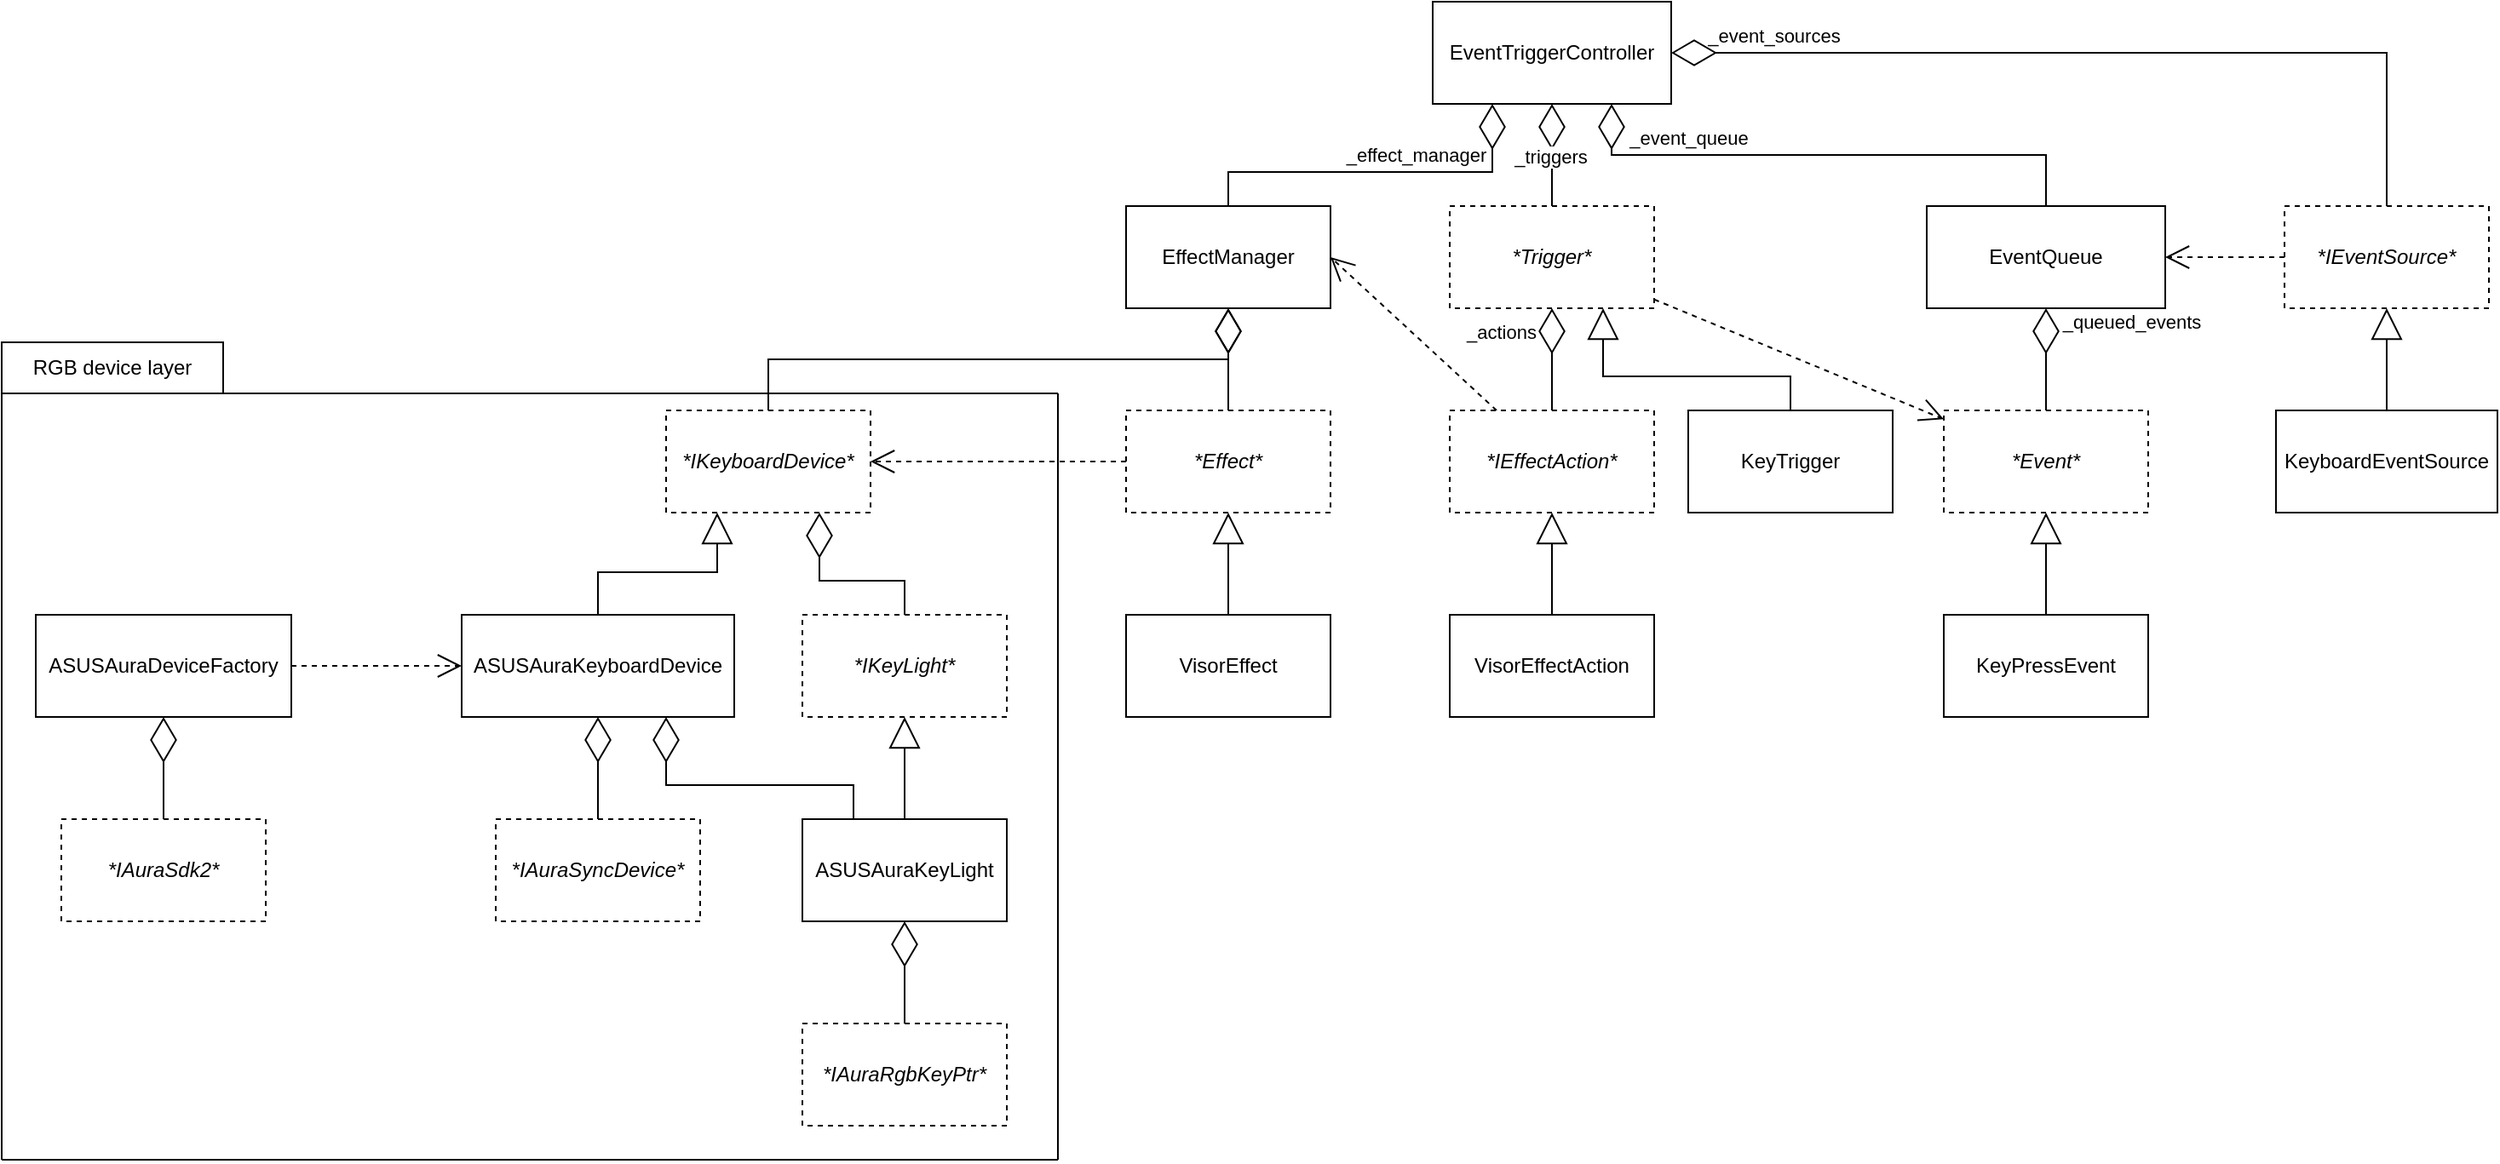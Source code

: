 <mxfile>
    <diagram id="AueIipxXDHRNgY1_ofu0" name="Page-1">
        <mxGraphModel dx="1950" dy="800" grid="1" gridSize="10" guides="1" tooltips="1" connect="1" arrows="1" fold="1" page="1" pageScale="1" pageWidth="827" pageHeight="1169" background="none" math="0" shadow="0">
            <root>
                <mxCell id="0"/>
                <mxCell id="1" parent="0"/>
                <mxCell id="3rFI3ZTtA5eLDSJeGrYG-3" style="edgeStyle=orthogonalEdgeStyle;rounded=0;orthogonalLoop=1;jettySize=auto;html=1;entryX=0.5;entryY=0;entryDx=0;entryDy=0;endArrow=none;endFill=0;startArrow=block;startFill=0;startSize=16;exitX=0.25;exitY=1;exitDx=0;exitDy=0;" parent="1" source="3rFI3ZTtA5eLDSJeGrYG-1" target="3rFI3ZTtA5eLDSJeGrYG-2" edge="1">
                    <mxGeometry relative="1" as="geometry"/>
                </mxCell>
                <mxCell id="3rFI3ZTtA5eLDSJeGrYG-13" style="edgeStyle=orthogonalEdgeStyle;rounded=0;orthogonalLoop=1;jettySize=auto;html=1;entryX=0.5;entryY=0;entryDx=0;entryDy=0;startArrow=diamondThin;startFill=0;endArrow=none;endFill=0;startSize=24;endSize=12;exitX=0.75;exitY=1;exitDx=0;exitDy=0;" parent="1" source="3rFI3ZTtA5eLDSJeGrYG-1" target="3rFI3ZTtA5eLDSJeGrYG-12" edge="1">
                    <mxGeometry relative="1" as="geometry"/>
                </mxCell>
                <mxCell id="3rFI3ZTtA5eLDSJeGrYG-1" value="*IKeyboardDevice*" style="rounded=0;whiteSpace=wrap;html=1;dashed=1;fontStyle=2" parent="1" vertex="1">
                    <mxGeometry x="330" y="360" width="120" height="60" as="geometry"/>
                </mxCell>
                <mxCell id="3rFI3ZTtA5eLDSJeGrYG-10" style="edgeStyle=orthogonalEdgeStyle;rounded=0;orthogonalLoop=1;jettySize=auto;html=1;entryX=0.5;entryY=0;entryDx=0;entryDy=0;startArrow=diamondThin;startFill=0;endArrow=none;endFill=0;startSize=24;endSize=12;" parent="1" source="3rFI3ZTtA5eLDSJeGrYG-2" target="3rFI3ZTtA5eLDSJeGrYG-9" edge="1">
                    <mxGeometry relative="1" as="geometry"/>
                </mxCell>
                <mxCell id="3rFI3ZTtA5eLDSJeGrYG-29" style="edgeStyle=orthogonalEdgeStyle;rounded=0;jumpStyle=none;orthogonalLoop=1;jettySize=auto;html=1;exitX=0.75;exitY=1;exitDx=0;exitDy=0;entryX=0.25;entryY=0;entryDx=0;entryDy=0;startArrow=diamondThin;startFill=0;endArrow=none;endFill=0;startSize=24;endSize=12;" parent="1" source="3rFI3ZTtA5eLDSJeGrYG-2" target="3rFI3ZTtA5eLDSJeGrYG-14" edge="1">
                    <mxGeometry relative="1" as="geometry"/>
                </mxCell>
                <mxCell id="3rFI3ZTtA5eLDSJeGrYG-2" value="ASUSAuraKeyboardDevice" style="rounded=0;whiteSpace=wrap;html=1;align=center;" parent="1" vertex="1">
                    <mxGeometry x="210" y="480" width="160" height="60" as="geometry"/>
                </mxCell>
                <mxCell id="3rFI3ZTtA5eLDSJeGrYG-5" style="edgeStyle=orthogonalEdgeStyle;rounded=0;orthogonalLoop=1;jettySize=auto;html=1;exitX=1;exitY=0.5;exitDx=0;exitDy=0;entryX=0;entryY=0.5;entryDx=0;entryDy=0;startArrow=none;startFill=0;endArrow=open;endFill=0;startSize=16;dashed=1;endSize=12;" parent="1" source="3rFI3ZTtA5eLDSJeGrYG-4" target="3rFI3ZTtA5eLDSJeGrYG-2" edge="1">
                    <mxGeometry relative="1" as="geometry"/>
                </mxCell>
                <mxCell id="3rFI3ZTtA5eLDSJeGrYG-7" style="edgeStyle=orthogonalEdgeStyle;rounded=0;orthogonalLoop=1;jettySize=auto;html=1;entryX=0.5;entryY=0;entryDx=0;entryDy=0;startArrow=diamondThin;startFill=0;endArrow=none;endFill=0;startSize=24;endSize=12;" parent="1" source="3rFI3ZTtA5eLDSJeGrYG-4" target="3rFI3ZTtA5eLDSJeGrYG-6" edge="1">
                    <mxGeometry relative="1" as="geometry"/>
                </mxCell>
                <mxCell id="3rFI3ZTtA5eLDSJeGrYG-4" value="ASUSAuraDeviceFactory" style="rounded=0;whiteSpace=wrap;html=1;" parent="1" vertex="1">
                    <mxGeometry x="-40" y="480" width="150" height="60" as="geometry"/>
                </mxCell>
                <mxCell id="3rFI3ZTtA5eLDSJeGrYG-6" value="*IAuraSdk2*" style="rounded=0;whiteSpace=wrap;html=1;dashed=1;fontStyle=2" parent="1" vertex="1">
                    <mxGeometry x="-25" y="600" width="120" height="60" as="geometry"/>
                </mxCell>
                <mxCell id="3rFI3ZTtA5eLDSJeGrYG-9" value="*IAuraSyncDevice*" style="rounded=0;whiteSpace=wrap;html=1;dashed=1;fontStyle=2" parent="1" vertex="1">
                    <mxGeometry x="230" y="600" width="120" height="60" as="geometry"/>
                </mxCell>
                <mxCell id="3rFI3ZTtA5eLDSJeGrYG-15" style="edgeStyle=orthogonalEdgeStyle;rounded=0;orthogonalLoop=1;jettySize=auto;html=1;entryX=0.5;entryY=0;entryDx=0;entryDy=0;startArrow=block;startFill=0;endArrow=none;endFill=0;startSize=16;endSize=12;" parent="1" source="3rFI3ZTtA5eLDSJeGrYG-12" target="3rFI3ZTtA5eLDSJeGrYG-14" edge="1">
                    <mxGeometry relative="1" as="geometry"/>
                </mxCell>
                <mxCell id="3rFI3ZTtA5eLDSJeGrYG-12" value="*IKeyLight*" style="rounded=0;whiteSpace=wrap;html=1;dashed=1;fontStyle=2" parent="1" vertex="1">
                    <mxGeometry x="410" y="480" width="120" height="60" as="geometry"/>
                </mxCell>
                <mxCell id="3rFI3ZTtA5eLDSJeGrYG-16" style="edgeStyle=orthogonalEdgeStyle;rounded=0;orthogonalLoop=1;jettySize=auto;html=1;startArrow=diamondThin;startFill=0;endArrow=none;endFill=0;startSize=24;endSize=12;entryX=0.5;entryY=0;entryDx=0;entryDy=0;" parent="1" source="3rFI3ZTtA5eLDSJeGrYG-14" target="3rFI3ZTtA5eLDSJeGrYG-17" edge="1">
                    <mxGeometry relative="1" as="geometry">
                        <mxPoint x="470" y="830" as="targetPoint"/>
                    </mxGeometry>
                </mxCell>
                <mxCell id="3rFI3ZTtA5eLDSJeGrYG-14" value="ASUSAuraKeyLight" style="rounded=0;whiteSpace=wrap;html=1;" parent="1" vertex="1">
                    <mxGeometry x="410" y="600" width="120" height="60" as="geometry"/>
                </mxCell>
                <mxCell id="3rFI3ZTtA5eLDSJeGrYG-17" value="*IAuraRgbKeyPtr*" style="rounded=0;whiteSpace=wrap;html=1;dashed=1;fontStyle=2" parent="1" vertex="1">
                    <mxGeometry x="410" y="720" width="120" height="60" as="geometry"/>
                </mxCell>
                <mxCell id="3rFI3ZTtA5eLDSJeGrYG-24" style="edgeStyle=orthogonalEdgeStyle;rounded=0;jumpStyle=none;orthogonalLoop=1;jettySize=auto;html=1;entryX=1;entryY=0.5;entryDx=0;entryDy=0;dashed=1;startArrow=none;startFill=0;endArrow=open;endFill=0;startSize=24;endSize=12;" parent="1" source="3rFI3ZTtA5eLDSJeGrYG-21" target="3rFI3ZTtA5eLDSJeGrYG-1" edge="1">
                    <mxGeometry relative="1" as="geometry"/>
                </mxCell>
                <mxCell id="3rFI3ZTtA5eLDSJeGrYG-28" style="edgeStyle=orthogonalEdgeStyle;rounded=0;jumpStyle=none;orthogonalLoop=1;jettySize=auto;html=1;exitX=0.5;exitY=1;exitDx=0;exitDy=0;entryX=0.5;entryY=0;entryDx=0;entryDy=0;startArrow=block;startFill=0;endArrow=none;endFill=0;startSize=16;endSize=12;" parent="1" source="3rFI3ZTtA5eLDSJeGrYG-21" target="3rFI3ZTtA5eLDSJeGrYG-22" edge="1">
                    <mxGeometry relative="1" as="geometry"/>
                </mxCell>
                <mxCell id="3rFI3ZTtA5eLDSJeGrYG-21" value="*Effect*" style="rounded=0;whiteSpace=wrap;html=1;dashed=1;fontStyle=2;" parent="1" vertex="1">
                    <mxGeometry x="600" y="360" width="120" height="60" as="geometry"/>
                </mxCell>
                <mxCell id="3rFI3ZTtA5eLDSJeGrYG-22" value="VisorEffect" style="rounded=0;whiteSpace=wrap;html=1;" parent="1" vertex="1">
                    <mxGeometry x="600" y="480" width="120" height="60" as="geometry"/>
                </mxCell>
                <mxCell id="3rFI3ZTtA5eLDSJeGrYG-31" style="edgeStyle=orthogonalEdgeStyle;rounded=0;jumpStyle=none;orthogonalLoop=1;jettySize=auto;html=1;entryX=0.5;entryY=0;entryDx=0;entryDy=0;startArrow=diamondThin;startFill=0;endArrow=none;endFill=0;startSize=24;endSize=12;exitX=0.5;exitY=1;exitDx=0;exitDy=0;" parent="1" source="3rFI3ZTtA5eLDSJeGrYG-30" target="3rFI3ZTtA5eLDSJeGrYG-1" edge="1">
                    <mxGeometry relative="1" as="geometry">
                        <Array as="points">
                            <mxPoint x="660" y="330"/>
                            <mxPoint x="390" y="330"/>
                        </Array>
                    </mxGeometry>
                </mxCell>
                <mxCell id="3rFI3ZTtA5eLDSJeGrYG-32" style="edgeStyle=orthogonalEdgeStyle;rounded=0;jumpStyle=none;orthogonalLoop=1;jettySize=auto;html=1;exitX=0.5;exitY=1;exitDx=0;exitDy=0;entryX=0.5;entryY=0;entryDx=0;entryDy=0;startArrow=diamondThin;startFill=0;endArrow=none;endFill=0;startSize=24;endSize=12;" parent="1" source="3rFI3ZTtA5eLDSJeGrYG-30" target="3rFI3ZTtA5eLDSJeGrYG-21" edge="1">
                    <mxGeometry relative="1" as="geometry">
                        <Array as="points">
                            <mxPoint x="660" y="350"/>
                            <mxPoint x="660" y="350"/>
                        </Array>
                    </mxGeometry>
                </mxCell>
                <mxCell id="3rFI3ZTtA5eLDSJeGrYG-30" value="EffectManager" style="rounded=0;whiteSpace=wrap;html=1;" parent="1" vertex="1">
                    <mxGeometry x="600" y="240" width="120" height="60" as="geometry"/>
                </mxCell>
                <mxCell id="24" style="edgeStyle=orthogonalEdgeStyle;html=1;entryX=0.5;entryY=0;entryDx=0;entryDy=0;startArrow=diamondThin;startFill=0;endArrow=none;endFill=0;endSize=24;startSize=24;rounded=0;exitX=0.25;exitY=1;exitDx=0;exitDy=0;" parent="1" source="23" target="3rFI3ZTtA5eLDSJeGrYG-30" edge="1">
                    <mxGeometry relative="1" as="geometry">
                        <mxPoint x="850" y="100" as="sourcePoint"/>
                        <Array as="points">
                            <mxPoint x="815" y="220"/>
                            <mxPoint x="660" y="220"/>
                        </Array>
                    </mxGeometry>
                </mxCell>
                <mxCell id="45" value="_effect_manager" style="edgeLabel;html=1;align=center;verticalAlign=middle;resizable=0;points=[];" vertex="1" connectable="0" parent="24">
                    <mxGeometry x="-0.228" y="-2" relative="1" as="geometry">
                        <mxPoint x="-2" y="-8" as="offset"/>
                    </mxGeometry>
                </mxCell>
                <mxCell id="32" style="edgeStyle=orthogonalEdgeStyle;rounded=0;html=1;exitX=1;exitY=0.5;exitDx=0;exitDy=0;entryX=0.5;entryY=0;entryDx=0;entryDy=0;startArrow=diamondThin;startFill=0;endArrow=none;endFill=0;startSize=24;endSize=24;" edge="1" parent="1" source="23" target="27">
                    <mxGeometry relative="1" as="geometry"/>
                </mxCell>
                <mxCell id="43" value="_event_sources" style="edgeLabel;html=1;align=center;verticalAlign=middle;resizable=0;points=[];" vertex="1" connectable="0" parent="32">
                    <mxGeometry x="-0.78" relative="1" as="geometry">
                        <mxPoint x="4" y="-10" as="offset"/>
                    </mxGeometry>
                </mxCell>
                <mxCell id="40" style="edgeStyle=orthogonalEdgeStyle;html=1;entryX=0.5;entryY=0;entryDx=0;entryDy=0;endArrow=none;endFill=0;startArrow=diamondThin;startFill=0;startSize=24;rounded=0;exitX=0.5;exitY=1;exitDx=0;exitDy=0;" edge="1" parent="1" source="49" target="39">
                    <mxGeometry relative="1" as="geometry">
                        <mxPoint x="1200" y="260" as="sourcePoint"/>
                    </mxGeometry>
                </mxCell>
                <mxCell id="44" value="_queued_events" style="edgeLabel;html=1;align=center;verticalAlign=middle;resizable=0;points=[];" vertex="1" connectable="0" parent="40">
                    <mxGeometry x="-0.535" y="-1" relative="1" as="geometry">
                        <mxPoint x="51" y="-6" as="offset"/>
                    </mxGeometry>
                </mxCell>
                <mxCell id="50" style="edgeStyle=orthogonalEdgeStyle;rounded=0;html=1;exitX=0.75;exitY=1;exitDx=0;exitDy=0;entryX=0.5;entryY=0;entryDx=0;entryDy=0;startArrow=diamondThin;startFill=0;endArrow=none;endFill=0;startSize=24;endSize=12;" edge="1" parent="1" source="23" target="49">
                    <mxGeometry relative="1" as="geometry"/>
                </mxCell>
                <mxCell id="51" value="_event_queue" style="edgeLabel;html=1;align=center;verticalAlign=middle;resizable=0;points=[];" vertex="1" connectable="0" parent="50">
                    <mxGeometry x="-0.405" y="1" relative="1" as="geometry">
                        <mxPoint x="-19" y="-9" as="offset"/>
                    </mxGeometry>
                </mxCell>
                <mxCell id="81" style="edgeStyle=orthogonalEdgeStyle;rounded=0;html=1;entryX=0.5;entryY=0;entryDx=0;entryDy=0;startArrow=diamondThin;startFill=0;endArrow=none;endFill=0;startSize=24;endSize=12;" edge="1" parent="1" source="23" target="33">
                    <mxGeometry relative="1" as="geometry"/>
                </mxCell>
                <mxCell id="82" value="_triggers" style="edgeLabel;html=1;align=center;verticalAlign=middle;resizable=0;points=[];" vertex="1" connectable="0" parent="81">
                    <mxGeometry x="0.681" y="-1" relative="1" as="geometry">
                        <mxPoint y="-20" as="offset"/>
                    </mxGeometry>
                </mxCell>
                <mxCell id="23" value="EventTriggerController" style="rounded=0;whiteSpace=wrap;html=1;" parent="1" vertex="1">
                    <mxGeometry x="780" y="120" width="140" height="60" as="geometry"/>
                </mxCell>
                <mxCell id="41" style="edgeStyle=none;rounded=0;html=1;exitX=0;exitY=0.5;exitDx=0;exitDy=0;entryX=1;entryY=0.5;entryDx=0;entryDy=0;startArrow=none;startFill=0;endArrow=open;endFill=0;startSize=24;endSize=12;dashed=1;" edge="1" parent="1" source="27" target="49">
                    <mxGeometry relative="1" as="geometry"/>
                </mxCell>
                <mxCell id="27" value="*IEventSource*" style="rounded=0;whiteSpace=wrap;html=1;fontStyle=2;dashed=1;" parent="1" vertex="1">
                    <mxGeometry x="1280" y="240" width="120" height="60" as="geometry"/>
                </mxCell>
                <mxCell id="72" style="edgeStyle=none;rounded=0;html=1;dashed=1;startArrow=none;startFill=0;endArrow=open;endFill=0;startSize=24;endSize=12;" edge="1" parent="1" source="33" target="39">
                    <mxGeometry relative="1" as="geometry"/>
                </mxCell>
                <mxCell id="79" style="edgeStyle=orthogonalEdgeStyle;rounded=0;html=1;entryX=0.5;entryY=0;entryDx=0;entryDy=0;startArrow=diamondThin;startFill=0;endArrow=none;endFill=0;startSize=24;endSize=12;" edge="1" parent="1" source="33" target="69">
                    <mxGeometry relative="1" as="geometry"/>
                </mxCell>
                <mxCell id="83" value="_actions" style="edgeLabel;html=1;align=center;verticalAlign=middle;resizable=0;points=[];" vertex="1" connectable="0" parent="79">
                    <mxGeometry x="-0.423" y="7" relative="1" as="geometry">
                        <mxPoint x="-37" y="-4" as="offset"/>
                    </mxGeometry>
                </mxCell>
                <mxCell id="90" style="edgeStyle=orthogonalEdgeStyle;rounded=0;html=1;exitX=0.75;exitY=1;exitDx=0;exitDy=0;entryX=0.5;entryY=0;entryDx=0;entryDy=0;startArrow=block;startFill=0;endArrow=none;endFill=0;startSize=16;endSize=12;" edge="1" parent="1" source="33" target="88">
                    <mxGeometry relative="1" as="geometry">
                        <Array as="points">
                            <mxPoint x="880" y="340"/>
                            <mxPoint x="990" y="340"/>
                        </Array>
                    </mxGeometry>
                </mxCell>
                <mxCell id="33" value="*Trigger*" style="rounded=0;whiteSpace=wrap;html=1;dashed=1;fontStyle=2" vertex="1" parent="1">
                    <mxGeometry x="790" y="240" width="120" height="60" as="geometry"/>
                </mxCell>
                <mxCell id="39" value="*Event*" style="rounded=0;whiteSpace=wrap;html=1;fontStyle=2;dashed=1;" vertex="1" parent="1">
                    <mxGeometry x="1080" y="360" width="120" height="60" as="geometry"/>
                </mxCell>
                <mxCell id="49" value="EventQueue" style="rounded=0;whiteSpace=wrap;html=1;" vertex="1" parent="1">
                    <mxGeometry x="1070" y="240" width="140" height="60" as="geometry"/>
                </mxCell>
                <mxCell id="56" style="edgeStyle=none;rounded=0;html=1;entryX=0.5;entryY=1;entryDx=0;entryDy=0;startArrow=none;startFill=0;endArrow=block;endFill=0;startSize=24;endSize=16;" edge="1" parent="1" source="54" target="39">
                    <mxGeometry relative="1" as="geometry"/>
                </mxCell>
                <mxCell id="54" value="KeyPressEvent" style="rounded=0;whiteSpace=wrap;html=1;" vertex="1" parent="1">
                    <mxGeometry x="1080" y="480" width="120" height="60" as="geometry"/>
                </mxCell>
                <mxCell id="59" style="edgeStyle=none;rounded=0;html=1;exitX=0.5;exitY=0;exitDx=0;exitDy=0;entryX=0.5;entryY=1;entryDx=0;entryDy=0;startArrow=none;startFill=0;endArrow=block;endFill=0;startSize=24;endSize=16;" edge="1" parent="1" source="57" target="27">
                    <mxGeometry relative="1" as="geometry"/>
                </mxCell>
                <mxCell id="57" value="KeyboardEventSource" style="rounded=0;whiteSpace=wrap;html=1;" vertex="1" parent="1">
                    <mxGeometry x="1275" y="360" width="130" height="60" as="geometry"/>
                </mxCell>
                <mxCell id="62" value="" style="endArrow=none;html=1;startSize=24;endSize=12;startArrow=none;startFill=0;" edge="1" parent="1">
                    <mxGeometry width="50" height="50" relative="1" as="geometry">
                        <mxPoint x="-60" y="800" as="sourcePoint"/>
                        <mxPoint x="-60" y="350" as="targetPoint"/>
                    </mxGeometry>
                </mxCell>
                <mxCell id="63" value="" style="endArrow=none;html=1;startSize=24;endSize=12;" edge="1" parent="1">
                    <mxGeometry width="50" height="50" relative="1" as="geometry">
                        <mxPoint x="-60" y="800" as="sourcePoint"/>
                        <mxPoint x="560" y="800" as="targetPoint"/>
                    </mxGeometry>
                </mxCell>
                <mxCell id="64" value="" style="endArrow=none;html=1;startSize=24;endSize=12;" edge="1" parent="1">
                    <mxGeometry width="50" height="50" relative="1" as="geometry">
                        <mxPoint x="-60" y="350" as="sourcePoint"/>
                        <mxPoint x="560" y="350" as="targetPoint"/>
                    </mxGeometry>
                </mxCell>
                <mxCell id="65" value="" style="endArrow=none;html=1;startSize=24;endSize=12;" edge="1" parent="1">
                    <mxGeometry width="50" height="50" relative="1" as="geometry">
                        <mxPoint x="560" y="350" as="sourcePoint"/>
                        <mxPoint x="560" y="800" as="targetPoint"/>
                    </mxGeometry>
                </mxCell>
                <mxCell id="66" value="RGB device layer" style="rounded=0;whiteSpace=wrap;html=1;" vertex="1" parent="1">
                    <mxGeometry x="-60" y="320" width="130" height="30" as="geometry"/>
                </mxCell>
                <mxCell id="71" style="edgeStyle=none;rounded=0;html=1;entryX=1;entryY=0.5;entryDx=0;entryDy=0;dashed=1;startArrow=none;startFill=0;endArrow=open;endFill=0;startSize=24;endSize=12;" edge="1" parent="1" source="69" target="3rFI3ZTtA5eLDSJeGrYG-30">
                    <mxGeometry relative="1" as="geometry"/>
                </mxCell>
                <mxCell id="87" style="edgeStyle=orthogonalEdgeStyle;rounded=0;html=1;exitX=0.5;exitY=1;exitDx=0;exitDy=0;entryX=0.5;entryY=0;entryDx=0;entryDy=0;startArrow=block;startFill=0;endArrow=none;endFill=0;startSize=16;endSize=12;" edge="1" parent="1" source="69" target="85">
                    <mxGeometry relative="1" as="geometry"/>
                </mxCell>
                <mxCell id="69" value="*IEffectAction*" style="rounded=0;whiteSpace=wrap;html=1;dashed=1;fontStyle=2" vertex="1" parent="1">
                    <mxGeometry x="790" y="360" width="120" height="60" as="geometry"/>
                </mxCell>
                <mxCell id="85" value="VisorEffectAction" style="rounded=0;whiteSpace=wrap;html=1;" vertex="1" parent="1">
                    <mxGeometry x="790" y="480" width="120" height="60" as="geometry"/>
                </mxCell>
                <mxCell id="88" value="KeyTrigger" style="rounded=0;whiteSpace=wrap;html=1;" vertex="1" parent="1">
                    <mxGeometry x="930" y="360" width="120" height="60" as="geometry"/>
                </mxCell>
            </root>
        </mxGraphModel>
    </diagram>
</mxfile>